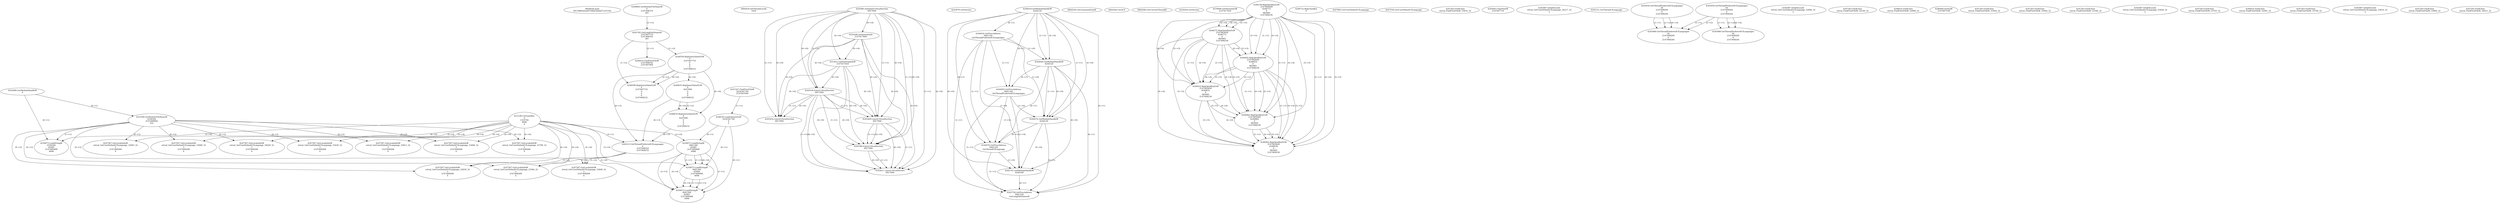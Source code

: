 // Global SCDG with merge call
digraph {
	0 [label="6850628.main
00139865dceb9720b03da6af7c25154e"]
	1 [label="4254480.GetModuleHandleW
0"]
	2 [label="6844434.SetThreadLocale
1024"]
	3 [label="4243965.InitializeCriticalSection
6917004"]
	4 [label="4243979.GetVersion
"]
	5 [label="4244018.GetModuleHandleW
4244120"]
	6 [label="4244024.GetProcAddress
9441320
GetThreadPreferredUILanguages"]
	5 -> 6 [label="(0-->1)"]
	7 [label="4244044.GetModuleHandleW
4244120"]
	5 -> 7 [label="(1-->1)"]
	5 -> 7 [label="(0-->0)"]
	6 -> 7 [label="(1-->0)"]
	8 [label="4244050.GetProcAddress
9441320
SetThreadPreferredUILanguages"]
	5 -> 8 [label="(0-->1)"]
	6 -> 8 [label="(1-->1)"]
	7 -> 8 [label="(0-->1)"]
	9 [label="4244070.GetModuleHandleW
4244120"]
	5 -> 9 [label="(1-->1)"]
	7 -> 9 [label="(1-->1)"]
	5 -> 9 [label="(0-->0)"]
	6 -> 9 [label="(1-->0)"]
	7 -> 9 [label="(0-->0)"]
	8 -> 9 [label="(1-->0)"]
	10 [label="4244076.GetProcAddress
9441320
GetThreadUILanguage"]
	5 -> 10 [label="(0-->1)"]
	6 -> 10 [label="(1-->1)"]
	7 -> 10 [label="(0-->1)"]
	8 -> 10 [label="(1-->1)"]
	9 -> 10 [label="(0-->1)"]
	11 [label="4250188.GetSystemInfo
2147417660"]
	3 -> 11 [label="(0-->0)"]
	12 [label="6844540.GetCommandLineW
"]
	13 [label="4214413.GetStartupInfoW
2147417624"]
	3 -> 13 [label="(0-->0)"]
	11 -> 13 [label="(0-->0)"]
	14 [label="6844560.GetACP
"]
	15 [label="6844580.GetCurrentThreadId
"]
	16 [label="4250204.GetVersion
"]
	17 [label="4276690.GetVersionExW
2147417420"]
	18 [label="4243306.GetModuleFileNameW
4194304
2147408904
522"]
	1 -> 18 [label="(0-->1)"]
	19 [label="4248064.GetModuleFileNameW
0
2147408370
261"]
	20 [label="4215383.VirtualAlloc
0
1310704
4096
4"]
	21 [label="4246338.RegOpenKeyExW
2147483649
4246772
0
983065
2147408236"]
	22 [label="4246372.RegOpenKeyExW
2147483650
4246772
0
983065
2147408236"]
	21 -> 22 [label="(2-->2)"]
	21 -> 22 [label="(4-->4)"]
	21 -> 22 [label="(5-->5)"]
	23 [label="4246402.RegOpenKeyExW
2147483649
4246832
0
983065
2147408236"]
	21 -> 23 [label="(1-->1)"]
	21 -> 23 [label="(4-->4)"]
	22 -> 23 [label="(4-->4)"]
	21 -> 23 [label="(5-->5)"]
	22 -> 23 [label="(5-->5)"]
	24 [label="4246432.RegOpenKeyExW
2147483650
4246832
0
983065
2147408236"]
	22 -> 24 [label="(1-->1)"]
	23 -> 24 [label="(2-->2)"]
	21 -> 24 [label="(4-->4)"]
	22 -> 24 [label="(4-->4)"]
	23 -> 24 [label="(4-->4)"]
	21 -> 24 [label="(5-->5)"]
	22 -> 24 [label="(5-->5)"]
	23 -> 24 [label="(5-->5)"]
	25 [label="4246462.RegOpenKeyExW
2147483649
4246884
0
983065
2147408236"]
	21 -> 25 [label="(1-->1)"]
	23 -> 25 [label="(1-->1)"]
	21 -> 25 [label="(4-->4)"]
	22 -> 25 [label="(4-->4)"]
	23 -> 25 [label="(4-->4)"]
	24 -> 25 [label="(4-->4)"]
	21 -> 25 [label="(5-->5)"]
	22 -> 25 [label="(5-->5)"]
	23 -> 25 [label="(5-->5)"]
	24 -> 25 [label="(5-->5)"]
	26 [label="4245741.GetModuleHandleW
4246160"]
	5 -> 26 [label="(0-->0)"]
	6 -> 26 [label="(1-->0)"]
	7 -> 26 [label="(0-->0)"]
	8 -> 26 [label="(1-->0)"]
	9 -> 26 [label="(0-->0)"]
	10 -> 26 [label="(1-->0)"]
	27 [label="4245758.GetProcAddress
9441320
GetLongPathNameW"]
	5 -> 27 [label="(0-->1)"]
	6 -> 27 [label="(1-->1)"]
	7 -> 27 [label="(0-->1)"]
	8 -> 27 [label="(1-->1)"]
	9 -> 27 [label="(0-->1)"]
	10 -> 27 [label="(1-->1)"]
	26 -> 27 [label="(0-->1)"]
	28 [label="4245785.GetLongPathNameW
2147407710
2147406542
261"]
	19 -> 28 [label="(3-->3)"]
	29 [label="4246556.RegQueryValueExW
0
2147407710
0
0
0
2147408232"]
	28 -> 29 [label="(1-->2)"]
	30 [label="4246635.RegQueryValueExW
0
4247000
0
0
0
2147408232"]
	29 -> 30 [label="(6-->6)"]
	31 [label="4246676.RegQueryValueExW
0
4247000
0
0
0
2147408232"]
	30 -> 31 [label="(2-->2)"]
	29 -> 31 [label="(6-->6)"]
	30 -> 31 [label="(6-->6)"]
	32 [label="4246722.RegCloseKey
0"]
	33 [label="4247883.GetUserDefaultUILanguage
"]
	34 [label="4245418.EnterCriticalSection
6917004"]
	3 -> 34 [label="(1-->1)"]
	3 -> 34 [label="(0-->0)"]
	11 -> 34 [label="(0-->0)"]
	13 -> 34 [label="(0-->0)"]
	35 [label="4245454.LeaveCriticalSection
6917004"]
	3 -> 35 [label="(1-->1)"]
	34 -> 35 [label="(1-->1)"]
	3 -> 35 [label="(0-->0)"]
	11 -> 35 [label="(0-->0)"]
	13 -> 35 [label="(0-->0)"]
	34 -> 35 [label="(0-->0)"]
	36 [label="4247558.GetUserDefaultUILanguage
"]
	37 [label="4247567.GetLocaleInfoW
retval_GetUserDefaultUILanguage_33439_32
3
2147408268
4"]
	18 -> 37 [label="(0-->2)"]
	20 -> 37 [label="(4-->4)"]
	38 [label="4247247.FindFirstFileW
3224341740
2147407640"]
	39 [label="4247263.FindClose
retval_FindFirstFileW_33635_32"]
	40 [label="4248145.LoadLibraryExW
3224341740
0
2"]
	38 -> 40 [label="(1-->1)"]
	41 [label="4245683.CharNextW
2147407716"]
	42 [label="4246014.FindFirstFileW
2147406542
2147407064"]
	28 -> 42 [label="(2-->1)"]
	43 [label="4246599.RegQueryValueExW
0
2147407710
0
0
0
2147408232"]
	28 -> 43 [label="(1-->2)"]
	29 -> 43 [label="(2-->2)"]
	29 -> 43 [label="(6-->6)"]
	44 [label="4245469.LeaveCriticalSection
6917004"]
	3 -> 44 [label="(1-->1)"]
	34 -> 44 [label="(1-->1)"]
	3 -> 44 [label="(0-->0)"]
	11 -> 44 [label="(0-->0)"]
	13 -> 44 [label="(0-->0)"]
	34 -> 44 [label="(0-->0)"]
	45 [label="4245487.IsValidLocale
retval_GetUserDefaultUILanguage_34217_32
2"]
	46 [label="4245121.GetThreadUILanguage
"]
	47 [label="4245059.GetThreadPreferredUILanguages
56
2147408200
0
2147408240"]
	48 [label="4245580.EnterCriticalSection
6917004"]
	3 -> 48 [label="(1-->1)"]
	34 -> 48 [label="(1-->1)"]
	44 -> 48 [label="(1-->1)"]
	3 -> 48 [label="(0-->0)"]
	11 -> 48 [label="(0-->0)"]
	13 -> 48 [label="(0-->0)"]
	34 -> 48 [label="(0-->0)"]
	44 -> 48 [label="(0-->0)"]
	49 [label="4245621.LeaveCriticalSection
6917004"]
	3 -> 49 [label="(1-->1)"]
	34 -> 49 [label="(1-->1)"]
	44 -> 49 [label="(1-->1)"]
	48 -> 49 [label="(1-->1)"]
	3 -> 49 [label="(0-->0)"]
	11 -> 49 [label="(0-->0)"]
	13 -> 49 [label="(0-->0)"]
	34 -> 49 [label="(0-->0)"]
	44 -> 49 [label="(0-->0)"]
	48 -> 49 [label="(0-->0)"]
	50 [label="4245487.IsValidLocale
retval_GetUserDefaultUILanguage_32906_32
2"]
	51 [label="4245059.GetThreadPreferredUILanguages
56
2147408200
0
2147408244"]
	52 [label="4245215.SetThreadPreferredUILanguages
4
2147408220
2147408232"]
	20 -> 52 [label="(4-->1)"]
	29 -> 52 [label="(6-->3)"]
	30 -> 52 [label="(6-->3)"]
	31 -> 52 [label="(6-->3)"]
	53 [label="4247567.GetLocaleInfoW
retval_GetUserDefaultUILanguage_33839_32
3
2147408268
4"]
	18 -> 53 [label="(0-->2)"]
	20 -> 53 [label="(4-->4)"]
	52 -> 53 [label="(1-->4)"]
	54 [label="4247263.FindClose
retval_FindFirstFileW_34140_32"]
	55 [label="4250073.LoadStringW
9441340
65485
2147409468
4096"]
	40 -> 55 [label="(0-->1)"]
	20 -> 55 [label="(3-->4)"]
	56 [label="4246492.RegOpenKeyExW
2147483649
4246936
0
983065
2147408236"]
	21 -> 56 [label="(1-->1)"]
	23 -> 56 [label="(1-->1)"]
	25 -> 56 [label="(1-->1)"]
	21 -> 56 [label="(4-->4)"]
	22 -> 56 [label="(4-->4)"]
	23 -> 56 [label="(4-->4)"]
	24 -> 56 [label="(4-->4)"]
	25 -> 56 [label="(4-->4)"]
	21 -> 56 [label="(5-->5)"]
	22 -> 56 [label="(5-->5)"]
	23 -> 56 [label="(5-->5)"]
	24 -> 56 [label="(5-->5)"]
	25 -> 56 [label="(5-->5)"]
	57 [label="4246032.FindClose
retval_FindFirstFileW_32908_32"]
	58 [label="4246044.lstrlenW
2147407108"]
	59 [label="4247567.GetLocaleInfoW
retval_GetUserDefaultUILanguage_33496_32
3
2147408268
4"]
	18 -> 59 [label="(0-->2)"]
	20 -> 59 [label="(4-->4)"]
	60 [label="4247263.FindClose
retval_FindFirstFileW_33504_32"]
	61 [label="4247567.GetLocaleInfoW
retval_GetUserDefaultUILanguage_33799_32
3
2147408268
4"]
	18 -> 61 [label="(0-->2)"]
	20 -> 61 [label="(4-->4)"]
	62 [label="4247263.FindClose
retval_FindFirstFileW_33944_32"]
	63 [label="4250073.LoadStringW
9441340
65484
2147409468
4096"]
	40 -> 63 [label="(0-->1)"]
	55 -> 63 [label="(1-->1)"]
	55 -> 63 [label="(3-->3)"]
	20 -> 63 [label="(3-->4)"]
	55 -> 63 [label="(4-->4)"]
	64 [label="4247567.GetLocaleInfoW
retval_GetUserDefaultUILanguage_33093_32
3
2147408268
4"]
	18 -> 64 [label="(0-->2)"]
	20 -> 64 [label="(4-->4)"]
	65 [label="4247263.FindClose
retval_FindFirstFileW_33346_32"]
	66 [label="4245487.IsValidLocale
retval_GetUserDefaultUILanguage_33028_32
2"]
	67 [label="4245088.GetThreadPreferredUILanguages
56
2147408200
0
2147408244"]
	51 -> 67 [label="(1-->1)"]
	51 -> 67 [label="(2-->2)"]
	51 -> 67 [label="(4-->4)"]
	68 [label="4247567.GetLocaleInfoW
retval_GetUserDefaultUILanguage_33584_32
3
2147408268
4"]
	18 -> 68 [label="(0-->2)"]
	20 -> 68 [label="(4-->4)"]
	52 -> 68 [label="(1-->4)"]
	69 [label="4247263.FindClose
retval_FindFirstFileW_33703_32"]
	70 [label="4246032.FindClose
retval_FindFirstFileW_32991_32"]
	71 [label="4247567.GetLocaleInfoW
retval_GetUserDefaultUILanguage_33699_32
3
2147408268
4"]
	18 -> 71 [label="(0-->2)"]
	20 -> 71 [label="(4-->4)"]
	72 [label="4247263.FindClose
retval_FindFirstFileW_33794_32"]
	73 [label="4245487.IsValidLocale
retval_GetUserDefaultUILanguage_33010_32
2"]
	74 [label="4245088.GetThreadPreferredUILanguages
56
2147408200
0
2147408240"]
	47 -> 74 [label="(1-->1)"]
	51 -> 74 [label="(1-->1)"]
	47 -> 74 [label="(2-->2)"]
	51 -> 74 [label="(2-->2)"]
	47 -> 74 [label="(4-->4)"]
	75 [label="4247567.GetLocaleInfoW
retval_GetUserDefaultUILanguage_33649_32
3
2147408268
4"]
	18 -> 75 [label="(0-->2)"]
	20 -> 75 [label="(4-->4)"]
	52 -> 75 [label="(1-->4)"]
	76 [label="4247263.FindClose
retval_FindFirstFileW_33894_32"]
	77 [label="4247567.GetLocaleInfoW
retval_GetUserDefaultUILanguage_34029_32
3
2147408268
4"]
	18 -> 77 [label="(0-->2)"]
	20 -> 77 [label="(4-->4)"]
	78 [label="4247263.FindClose
retval_FindFirstFileW_34031_32"]
	79 [label="4247567.GetLocaleInfoW
retval_GetUserDefaultUILanguage_33813_32
3
2147408268
4"]
	18 -> 79 [label="(0-->2)"]
	20 -> 79 [label="(4-->4)"]
	80 [label="4250073.LoadStringW
4194304
65485
2147409468
4096"]
	1 -> 80 [label="(0-->1)"]
	18 -> 80 [label="(1-->1)"]
	20 -> 80 [label="(3-->4)"]
	81 [label="4250073.LoadStringW
9441340
65483
2147409468
4096"]
	40 -> 81 [label="(0-->1)"]
	55 -> 81 [label="(1-->1)"]
	63 -> 81 [label="(1-->1)"]
	55 -> 81 [label="(3-->3)"]
	63 -> 81 [label="(3-->3)"]
	20 -> 81 [label="(3-->4)"]
	55 -> 81 [label="(4-->4)"]
	63 -> 81 [label="(4-->4)"]
}
